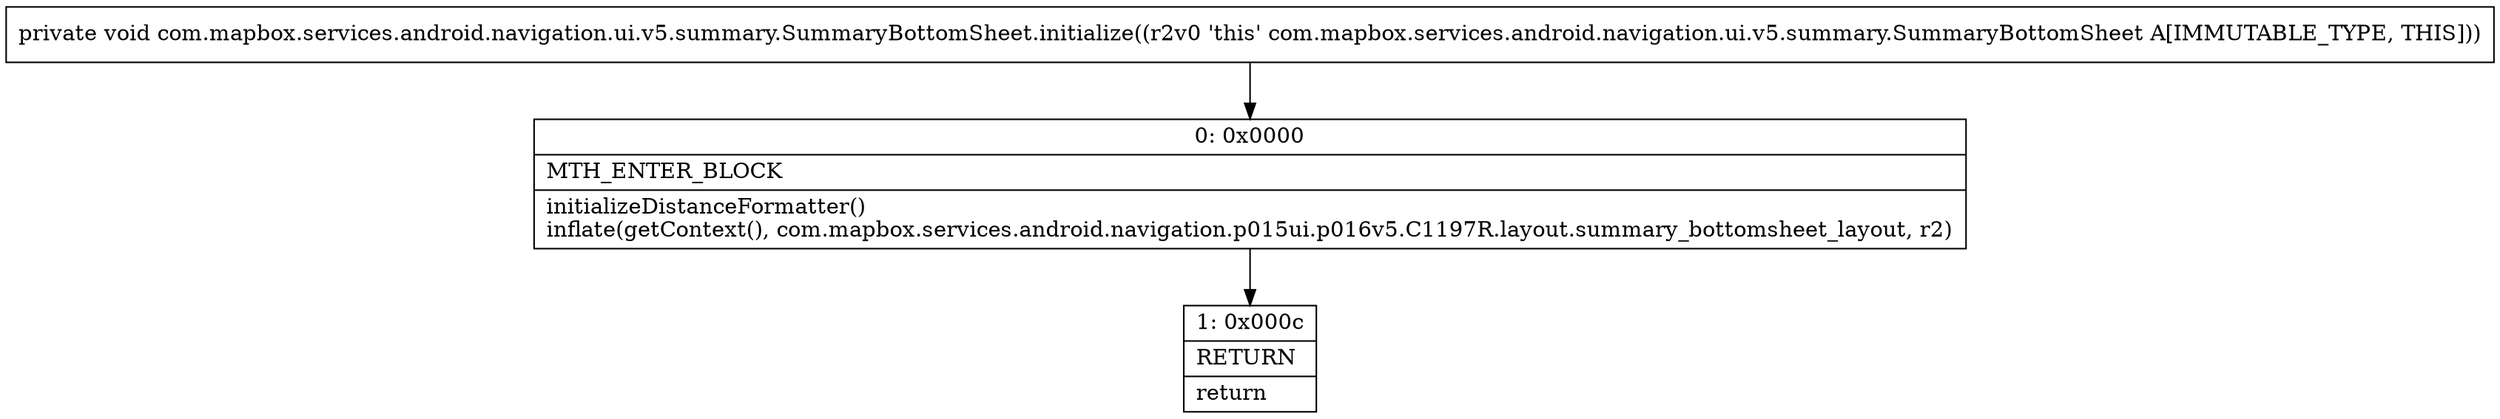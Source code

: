 digraph "CFG forcom.mapbox.services.android.navigation.ui.v5.summary.SummaryBottomSheet.initialize()V" {
Node_0 [shape=record,label="{0\:\ 0x0000|MTH_ENTER_BLOCK\l|initializeDistanceFormatter()\linflate(getContext(), com.mapbox.services.android.navigation.p015ui.p016v5.C1197R.layout.summary_bottomsheet_layout, r2)\l}"];
Node_1 [shape=record,label="{1\:\ 0x000c|RETURN\l|return\l}"];
MethodNode[shape=record,label="{private void com.mapbox.services.android.navigation.ui.v5.summary.SummaryBottomSheet.initialize((r2v0 'this' com.mapbox.services.android.navigation.ui.v5.summary.SummaryBottomSheet A[IMMUTABLE_TYPE, THIS])) }"];
MethodNode -> Node_0;
Node_0 -> Node_1;
}

